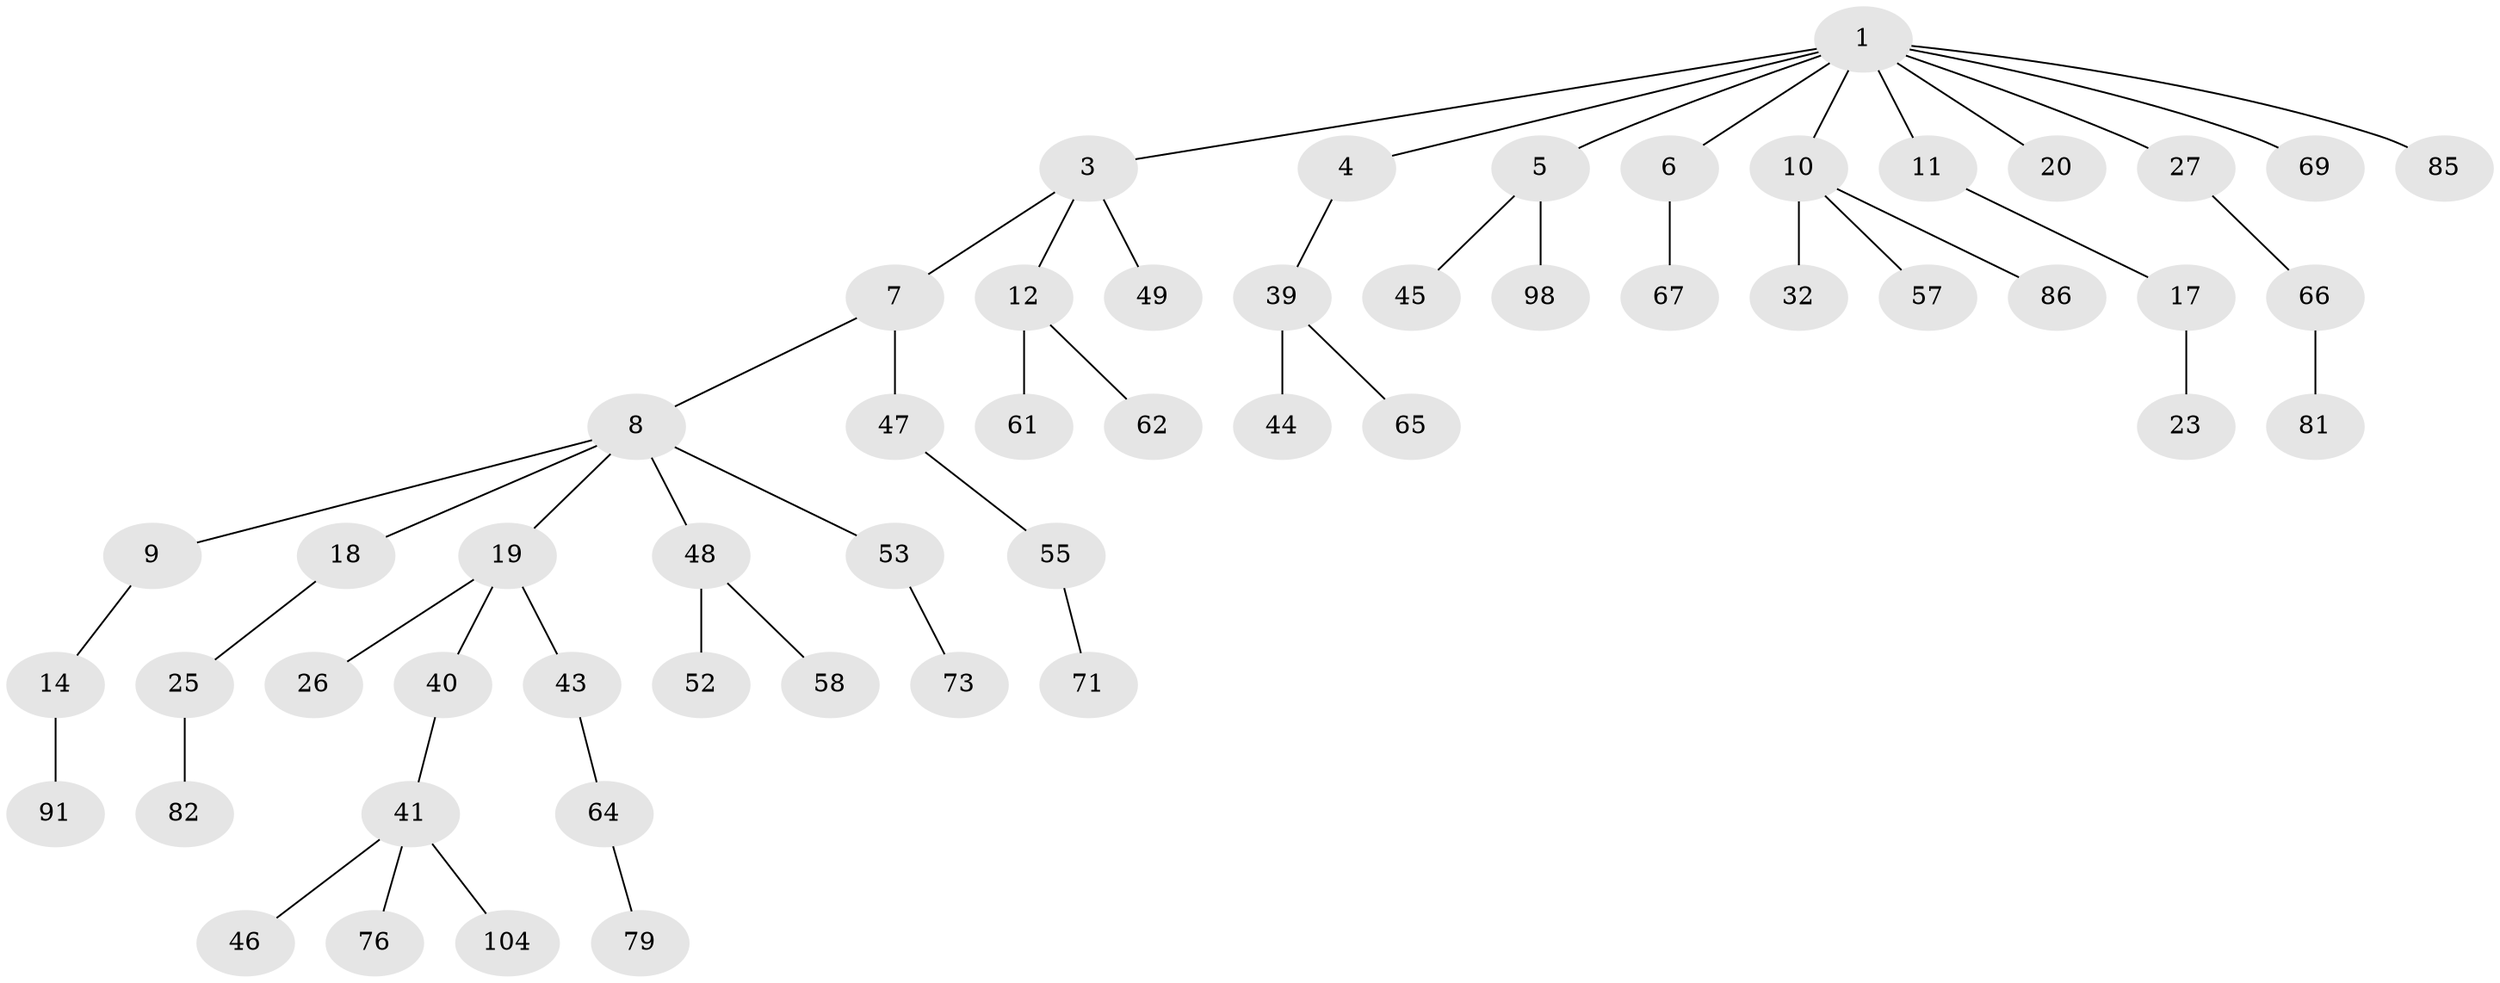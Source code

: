 // original degree distribution, {8: 0.009259259259259259, 4: 0.07407407407407407, 2: 0.3055555555555556, 3: 0.1388888888888889, 5: 0.027777777777777776, 1: 0.4444444444444444}
// Generated by graph-tools (version 1.1) at 2025/19/03/04/25 18:19:14]
// undirected, 54 vertices, 53 edges
graph export_dot {
graph [start="1"]
  node [color=gray90,style=filled];
  1 [super="+2+24"];
  3 [super="+28"];
  4;
  5 [super="+35"];
  6;
  7 [super="+16+103"];
  8 [super="+13+15"];
  9 [super="+50"];
  10 [super="+54+93"];
  11;
  12 [super="+38"];
  14;
  17;
  18 [super="+70"];
  19 [super="+22"];
  20;
  23 [super="+56"];
  25 [super="+33+68"];
  26 [super="+84+80"];
  27 [super="+37"];
  32 [super="+59"];
  39;
  40;
  41 [super="+42"];
  43;
  44;
  45 [super="+95+96"];
  46 [super="+78"];
  47;
  48;
  49 [super="+101"];
  52;
  53 [super="+72+83"];
  55;
  57;
  58;
  61;
  62 [super="+88+106"];
  64 [super="+87+90"];
  65;
  66;
  67;
  69;
  71 [super="+77"];
  73;
  76;
  79 [super="+89"];
  81;
  82;
  85;
  86 [super="+97"];
  91;
  98;
  104;
  1 -- 5;
  1 -- 6;
  1 -- 10;
  1 -- 11;
  1 -- 27;
  1 -- 85;
  1 -- 3;
  1 -- 4;
  1 -- 20;
  1 -- 69;
  3 -- 7;
  3 -- 12;
  3 -- 49;
  4 -- 39;
  5 -- 98;
  5 -- 45;
  6 -- 67;
  7 -- 8;
  7 -- 47;
  8 -- 9;
  8 -- 19;
  8 -- 48;
  8 -- 53;
  8 -- 18;
  9 -- 14;
  10 -- 32;
  10 -- 57;
  10 -- 86;
  11 -- 17;
  12 -- 61;
  12 -- 62;
  14 -- 91;
  17 -- 23;
  18 -- 25;
  19 -- 26;
  19 -- 40;
  19 -- 43;
  25 -- 82;
  27 -- 66;
  39 -- 44;
  39 -- 65;
  40 -- 41;
  41 -- 104;
  41 -- 76;
  41 -- 46;
  43 -- 64;
  47 -- 55;
  48 -- 52;
  48 -- 58;
  53 -- 73;
  55 -- 71;
  64 -- 79;
  66 -- 81;
}
